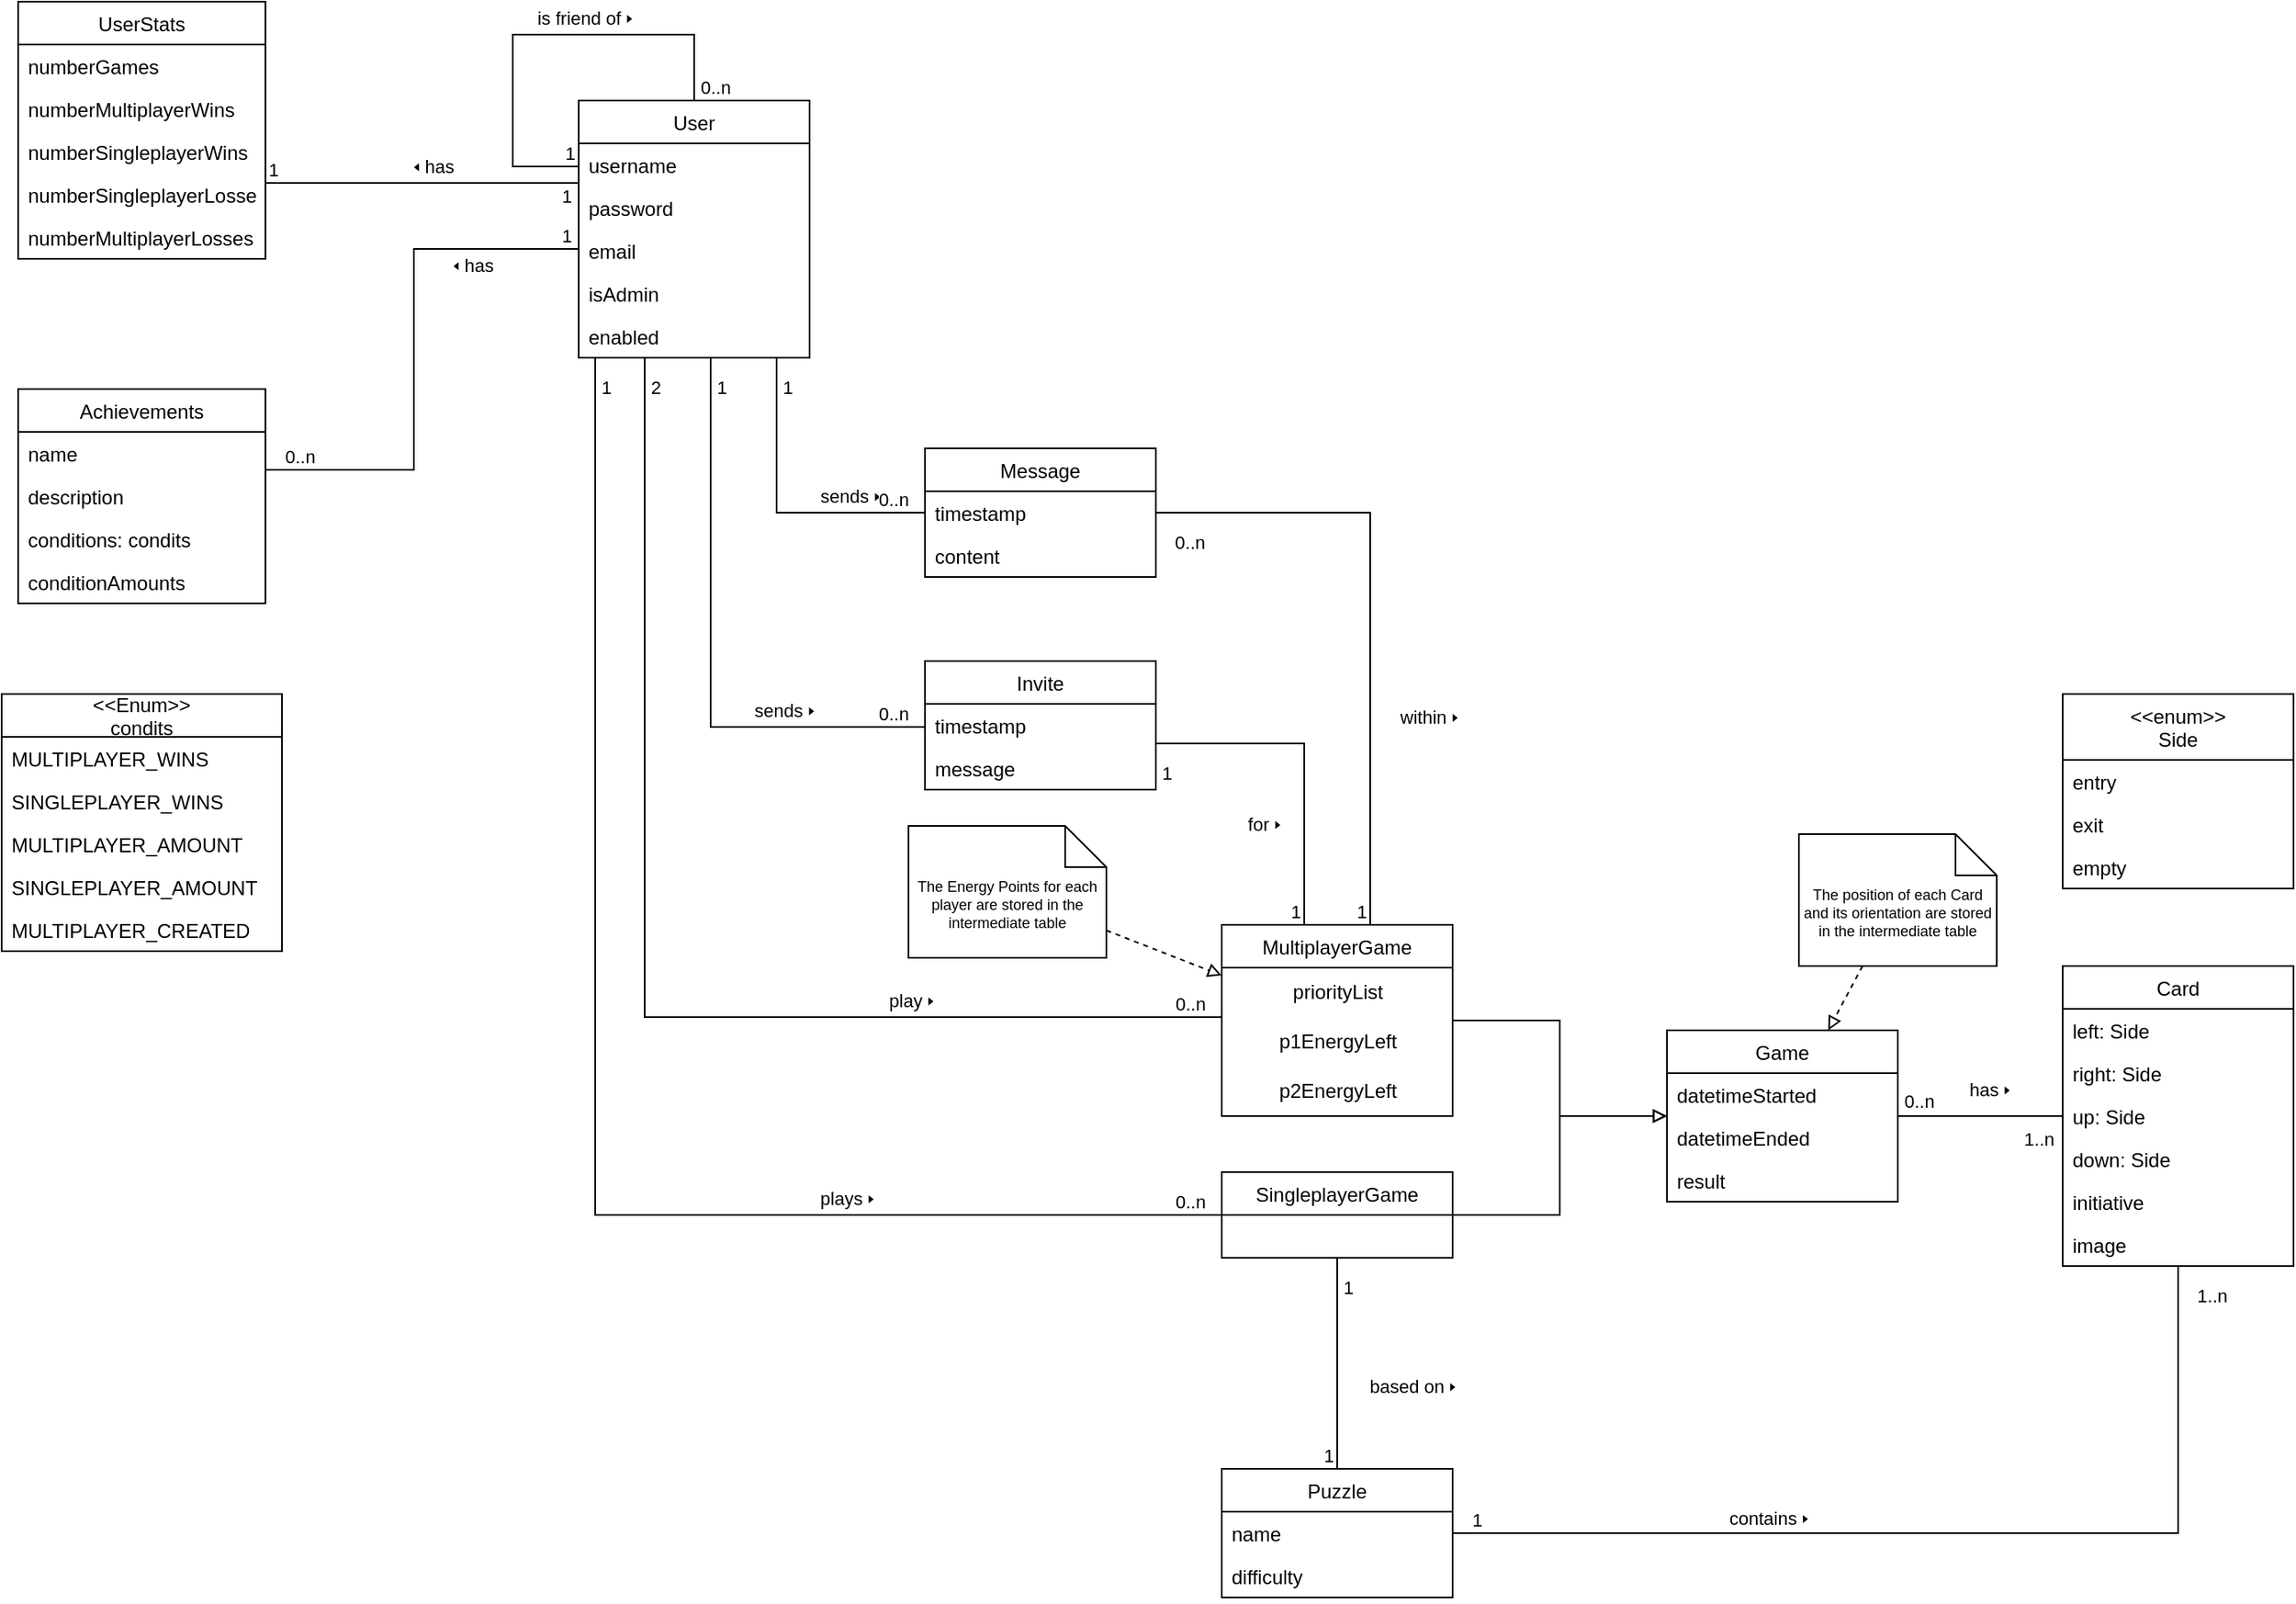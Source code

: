 <mxfile version="20.3.0" type="device"><diagram name="Page-1" id="9f46799a-70d6-7492-0946-bef42562c5a5"><mxGraphModel dx="2062" dy="1233" grid="1" gridSize="10" guides="1" tooltips="1" connect="1" arrows="1" fold="1" page="1" pageScale="1" pageWidth="1654" pageHeight="1169" background="none" math="0" shadow="0"><root><mxCell id="0"/><mxCell id="1" parent="0"/><mxCell id="_6PCNJFEH1wQd3BErr_e-1" value="User" style="swimlane;fontStyle=0;childLayout=stackLayout;horizontal=1;startSize=26;fillColor=none;horizontalStack=0;resizeParent=1;resizeParentMax=0;resizeLast=0;collapsible=1;marginBottom=0;" parent="1" vertex="1"><mxGeometry x="510" y="90" width="140" height="156" as="geometry"/></mxCell><mxCell id="_6PCNJFEH1wQd3BErr_e-2" value="username" style="text;strokeColor=none;fillColor=none;align=left;verticalAlign=top;spacingLeft=4;spacingRight=4;overflow=hidden;rotatable=0;points=[[0,0.5],[1,0.5]];portConstraint=eastwest;" parent="_6PCNJFEH1wQd3BErr_e-1" vertex="1"><mxGeometry y="26" width="140" height="26" as="geometry"/></mxCell><mxCell id="_6PCNJFEH1wQd3BErr_e-3" value="password" style="text;strokeColor=none;fillColor=none;align=left;verticalAlign=top;spacingLeft=4;spacingRight=4;overflow=hidden;rotatable=0;points=[[0,0.5],[1,0.5]];portConstraint=eastwest;" parent="_6PCNJFEH1wQd3BErr_e-1" vertex="1"><mxGeometry y="52" width="140" height="26" as="geometry"/></mxCell><mxCell id="_6PCNJFEH1wQd3BErr_e-4" value="email" style="text;strokeColor=none;fillColor=none;align=left;verticalAlign=top;spacingLeft=4;spacingRight=4;overflow=hidden;rotatable=0;points=[[0,0.5],[1,0.5]];portConstraint=eastwest;" parent="_6PCNJFEH1wQd3BErr_e-1" vertex="1"><mxGeometry y="78" width="140" height="26" as="geometry"/></mxCell><mxCell id="hKSJWAl15pmTPJThJru6-10" value="isAdmin" style="text;strokeColor=none;fillColor=none;align=left;verticalAlign=top;spacingLeft=4;spacingRight=4;overflow=hidden;rotatable=0;points=[[0,0.5],[1,0.5]];portConstraint=eastwest;" vertex="1" parent="_6PCNJFEH1wQd3BErr_e-1"><mxGeometry y="104" width="140" height="26" as="geometry"/></mxCell><mxCell id="hKSJWAl15pmTPJThJru6-11" value="enabled" style="text;strokeColor=none;fillColor=none;align=left;verticalAlign=top;spacingLeft=4;spacingRight=4;overflow=hidden;rotatable=0;points=[[0,0.5],[1,0.5]];portConstraint=eastwest;" vertex="1" parent="_6PCNJFEH1wQd3BErr_e-1"><mxGeometry y="130" width="140" height="26" as="geometry"/></mxCell><mxCell id="_6PCNJFEH1wQd3BErr_e-5" value="Game" style="swimlane;fontStyle=0;childLayout=stackLayout;horizontal=1;startSize=26;fillColor=none;horizontalStack=0;resizeParent=1;resizeParentMax=0;resizeLast=0;collapsible=1;marginBottom=0;" parent="1" vertex="1"><mxGeometry x="1170" y="654" width="140" height="104" as="geometry"/></mxCell><mxCell id="_6PCNJFEH1wQd3BErr_e-100" value="datetimeStarted" style="text;strokeColor=none;fillColor=none;align=left;verticalAlign=top;spacingLeft=4;spacingRight=4;overflow=hidden;rotatable=0;points=[[0,0.5],[1,0.5]];portConstraint=eastwest;" parent="_6PCNJFEH1wQd3BErr_e-5" vertex="1"><mxGeometry y="26" width="140" height="26" as="geometry"/></mxCell><mxCell id="_6PCNJFEH1wQd3BErr_e-101" value="datetimeEnded" style="text;strokeColor=none;fillColor=none;align=left;verticalAlign=top;spacingLeft=4;spacingRight=4;overflow=hidden;rotatable=0;points=[[0,0.5],[1,0.5]];portConstraint=eastwest;" parent="_6PCNJFEH1wQd3BErr_e-5" vertex="1"><mxGeometry y="52" width="140" height="26" as="geometry"/></mxCell><mxCell id="JjHSKxHkQwHPd5hQTrd2-25" value="result" style="text;strokeColor=none;fillColor=none;align=left;verticalAlign=top;spacingLeft=4;spacingRight=4;overflow=hidden;rotatable=0;points=[[0,0.5],[1,0.5]];portConstraint=eastwest;" parent="_6PCNJFEH1wQd3BErr_e-5" vertex="1"><mxGeometry y="78" width="140" height="26" as="geometry"/></mxCell><mxCell id="_6PCNJFEH1wQd3BErr_e-25" value="Achievements" style="swimlane;fontStyle=0;childLayout=stackLayout;horizontal=1;startSize=26;fillColor=none;horizontalStack=0;resizeParent=1;resizeParentMax=0;resizeLast=0;collapsible=1;marginBottom=0;" parent="1" vertex="1"><mxGeometry x="170" y="265" width="150" height="130" as="geometry"/></mxCell><mxCell id="_6PCNJFEH1wQd3BErr_e-26" value="name" style="text;strokeColor=none;fillColor=none;align=left;verticalAlign=top;spacingLeft=4;spacingRight=4;overflow=hidden;rotatable=0;points=[[0,0.5],[1,0.5]];portConstraint=eastwest;" parent="_6PCNJFEH1wQd3BErr_e-25" vertex="1"><mxGeometry y="26" width="150" height="26" as="geometry"/></mxCell><mxCell id="_6PCNJFEH1wQd3BErr_e-27" value="description" style="text;strokeColor=none;fillColor=none;align=left;verticalAlign=top;spacingLeft=4;spacingRight=4;overflow=hidden;rotatable=0;points=[[0,0.5],[1,0.5]];portConstraint=eastwest;" parent="_6PCNJFEH1wQd3BErr_e-25" vertex="1"><mxGeometry y="52" width="150" height="26" as="geometry"/></mxCell><mxCell id="hKSJWAl15pmTPJThJru6-2" value="conditions: condits" style="text;strokeColor=none;fillColor=none;align=left;verticalAlign=top;spacingLeft=4;spacingRight=4;overflow=hidden;rotatable=0;points=[[0,0.5],[1,0.5]];portConstraint=eastwest;" vertex="1" parent="_6PCNJFEH1wQd3BErr_e-25"><mxGeometry y="78" width="150" height="26" as="geometry"/></mxCell><mxCell id="hKSJWAl15pmTPJThJru6-3" value="conditionAmounts" style="text;strokeColor=none;fillColor=none;align=left;verticalAlign=top;spacingLeft=4;spacingRight=4;overflow=hidden;rotatable=0;points=[[0,0.5],[1,0.5]];portConstraint=eastwest;" vertex="1" parent="_6PCNJFEH1wQd3BErr_e-25"><mxGeometry y="104" width="150" height="26" as="geometry"/></mxCell><mxCell id="_6PCNJFEH1wQd3BErr_e-34" value="Card" style="swimlane;fontStyle=0;childLayout=stackLayout;horizontal=1;startSize=26;fillColor=none;horizontalStack=0;resizeParent=1;resizeParentMax=0;resizeLast=0;collapsible=1;marginBottom=0;" parent="1" vertex="1"><mxGeometry x="1410" y="615" width="140" height="182" as="geometry"/></mxCell><mxCell id="_6PCNJFEH1wQd3BErr_e-31" value="left: Side" style="text;strokeColor=none;fillColor=none;align=left;verticalAlign=top;spacingLeft=4;spacingRight=4;overflow=hidden;rotatable=0;points=[[0,0.5],[1,0.5]];portConstraint=eastwest;" parent="_6PCNJFEH1wQd3BErr_e-34" vertex="1"><mxGeometry y="26" width="140" height="26" as="geometry"/></mxCell><mxCell id="_6PCNJFEH1wQd3BErr_e-33" value="right: Side" style="text;strokeColor=none;fillColor=none;align=left;verticalAlign=top;spacingLeft=4;spacingRight=4;overflow=hidden;rotatable=0;points=[[0,0.5],[1,0.5]];portConstraint=eastwest;" parent="_6PCNJFEH1wQd3BErr_e-34" vertex="1"><mxGeometry y="52" width="140" height="26" as="geometry"/></mxCell><mxCell id="_6PCNJFEH1wQd3BErr_e-32" value="up: Side" style="text;strokeColor=none;fillColor=none;align=left;verticalAlign=top;spacingLeft=4;spacingRight=4;overflow=hidden;rotatable=0;points=[[0,0.5],[1,0.5]];portConstraint=eastwest;" parent="_6PCNJFEH1wQd3BErr_e-34" vertex="1"><mxGeometry y="78" width="140" height="26" as="geometry"/></mxCell><mxCell id="JjHSKxHkQwHPd5hQTrd2-26" value="down: Side" style="text;strokeColor=none;fillColor=none;align=left;verticalAlign=top;spacingLeft=4;spacingRight=4;overflow=hidden;rotatable=0;points=[[0,0.5],[1,0.5]];portConstraint=eastwest;" parent="_6PCNJFEH1wQd3BErr_e-34" vertex="1"><mxGeometry y="104" width="140" height="26" as="geometry"/></mxCell><mxCell id="Mr6GkI5G2z7QXhbWM9I1-65" value="initiative" style="text;strokeColor=none;fillColor=none;align=left;verticalAlign=top;spacingLeft=4;spacingRight=4;overflow=hidden;rotatable=0;points=[[0,0.5],[1,0.5]];portConstraint=eastwest;" parent="_6PCNJFEH1wQd3BErr_e-34" vertex="1"><mxGeometry y="130" width="140" height="26" as="geometry"/></mxCell><mxCell id="Mr6GkI5G2z7QXhbWM9I1-58" value="image" style="text;strokeColor=none;fillColor=none;align=left;verticalAlign=top;spacingLeft=4;spacingRight=4;overflow=hidden;rotatable=0;points=[[0,0.5],[1,0.5]];portConstraint=eastwest;" parent="_6PCNJFEH1wQd3BErr_e-34" vertex="1"><mxGeometry y="156" width="140" height="26" as="geometry"/></mxCell><mxCell id="_6PCNJFEH1wQd3BErr_e-46" value="UserStats" style="swimlane;fontStyle=0;childLayout=stackLayout;horizontal=1;startSize=26;fillColor=none;horizontalStack=0;resizeParent=1;resizeParentMax=0;resizeLast=0;collapsible=1;marginBottom=0;" parent="1" vertex="1"><mxGeometry x="170" y="30" width="150" height="156" as="geometry"/></mxCell><mxCell id="_6PCNJFEH1wQd3BErr_e-47" value="numberGames" style="text;strokeColor=none;fillColor=none;align=left;verticalAlign=top;spacingLeft=4;spacingRight=4;overflow=hidden;rotatable=0;points=[[0,0.5],[1,0.5]];portConstraint=eastwest;" parent="_6PCNJFEH1wQd3BErr_e-46" vertex="1"><mxGeometry y="26" width="150" height="26" as="geometry"/></mxCell><mxCell id="_6PCNJFEH1wQd3BErr_e-48" value="numberMultiplayerWins" style="text;strokeColor=none;fillColor=none;align=left;verticalAlign=top;spacingLeft=4;spacingRight=4;overflow=hidden;rotatable=0;points=[[0,0.5],[1,0.5]];portConstraint=eastwest;" parent="_6PCNJFEH1wQd3BErr_e-46" vertex="1"><mxGeometry y="52" width="150" height="26" as="geometry"/></mxCell><mxCell id="JjHSKxHkQwHPd5hQTrd2-10" value="numberSingleplayerWins" style="text;strokeColor=none;fillColor=none;align=left;verticalAlign=top;spacingLeft=4;spacingRight=4;overflow=hidden;rotatable=0;points=[[0,0.5],[1,0.5]];portConstraint=eastwest;" parent="_6PCNJFEH1wQd3BErr_e-46" vertex="1"><mxGeometry y="78" width="150" height="26" as="geometry"/></mxCell><mxCell id="Mr6GkI5G2z7QXhbWM9I1-50" value="numberSingleplayerLosses" style="text;strokeColor=none;fillColor=none;align=left;verticalAlign=top;spacingLeft=4;spacingRight=4;overflow=hidden;rotatable=0;points=[[0,0.5],[1,0.5]];portConstraint=eastwest;" parent="_6PCNJFEH1wQd3BErr_e-46" vertex="1"><mxGeometry y="104" width="150" height="26" as="geometry"/></mxCell><mxCell id="Mr6GkI5G2z7QXhbWM9I1-51" value="numberMultiplayerLosses" style="text;strokeColor=none;fillColor=none;align=left;verticalAlign=top;spacingLeft=4;spacingRight=4;overflow=hidden;rotatable=0;points=[[0,0.5],[1,0.5]];portConstraint=eastwest;" parent="_6PCNJFEH1wQd3BErr_e-46" vertex="1"><mxGeometry y="130" width="150" height="26" as="geometry"/></mxCell><mxCell id="_6PCNJFEH1wQd3BErr_e-78" value="Invite" style="swimlane;fontStyle=0;childLayout=stackLayout;horizontal=1;startSize=26;fillColor=none;horizontalStack=0;resizeParent=1;resizeParentMax=0;resizeLast=0;collapsible=1;marginBottom=0;" parent="1" vertex="1"><mxGeometry x="720" y="430" width="140" height="78" as="geometry"/></mxCell><mxCell id="_6PCNJFEH1wQd3BErr_e-79" value="timestamp" style="text;strokeColor=none;fillColor=none;align=left;verticalAlign=top;spacingLeft=4;spacingRight=4;overflow=hidden;rotatable=0;points=[[0,0.5],[1,0.5]];portConstraint=eastwest;" parent="_6PCNJFEH1wQd3BErr_e-78" vertex="1"><mxGeometry y="26" width="140" height="26" as="geometry"/></mxCell><mxCell id="JjHSKxHkQwHPd5hQTrd2-3" value="message" style="text;strokeColor=none;fillColor=none;align=left;verticalAlign=top;spacingLeft=4;spacingRight=4;overflow=hidden;rotatable=0;points=[[0,0.5],[1,0.5]];portConstraint=eastwest;" parent="_6PCNJFEH1wQd3BErr_e-78" vertex="1"><mxGeometry y="52" width="140" height="26" as="geometry"/></mxCell><mxCell id="_6PCNJFEH1wQd3BErr_e-83" value="Message" style="swimlane;fontStyle=0;childLayout=stackLayout;horizontal=1;startSize=26;fillColor=none;horizontalStack=0;resizeParent=1;resizeParentMax=0;resizeLast=0;collapsible=1;marginBottom=0;" parent="1" vertex="1"><mxGeometry x="720" y="301" width="140" height="78" as="geometry"/></mxCell><mxCell id="_6PCNJFEH1wQd3BErr_e-84" value="timestamp" style="text;strokeColor=none;fillColor=none;align=left;verticalAlign=top;spacingLeft=4;spacingRight=4;overflow=hidden;rotatable=0;points=[[0,0.5],[1,0.5]];portConstraint=eastwest;" parent="_6PCNJFEH1wQd3BErr_e-83" vertex="1"><mxGeometry y="26" width="140" height="26" as="geometry"/></mxCell><mxCell id="_6PCNJFEH1wQd3BErr_e-85" value="content" style="text;strokeColor=none;fillColor=none;align=left;verticalAlign=top;spacingLeft=4;spacingRight=4;overflow=hidden;rotatable=0;points=[[0,0.5],[1,0.5]];portConstraint=eastwest;" parent="_6PCNJFEH1wQd3BErr_e-83" vertex="1"><mxGeometry y="52" width="140" height="26" as="geometry"/></mxCell><mxCell id="JjHSKxHkQwHPd5hQTrd2-18" style="edgeStyle=orthogonalEdgeStyle;rounded=0;orthogonalLoop=1;jettySize=auto;html=1;endArrow=block;endFill=0;" parent="1" source="_6PCNJFEH1wQd3BErr_e-95" target="_6PCNJFEH1wQd3BErr_e-5" edge="1"><mxGeometry relative="1" as="geometry"/></mxCell><mxCell id="_6PCNJFEH1wQd3BErr_e-95" value="SingleplayerGame" style="swimlane;fontStyle=0;childLayout=stackLayout;horizontal=1;startSize=26;fillColor=none;horizontalStack=0;resizeParent=1;resizeParentMax=0;resizeLast=0;collapsible=1;marginBottom=0;" parent="1" vertex="1"><mxGeometry x="900" y="740" width="140" height="52" as="geometry"/></mxCell><mxCell id="JjHSKxHkQwHPd5hQTrd2-17" style="edgeStyle=orthogonalEdgeStyle;rounded=0;orthogonalLoop=1;jettySize=auto;html=1;exitX=1;exitY=0.5;exitDx=0;exitDy=0;endArrow=block;endFill=0;" parent="1" source="_6PCNJFEH1wQd3BErr_e-99" target="_6PCNJFEH1wQd3BErr_e-5" edge="1"><mxGeometry relative="1" as="geometry"/></mxCell><mxCell id="_6PCNJFEH1wQd3BErr_e-99" value="MultiplayerGame" style="swimlane;fontStyle=0;childLayout=stackLayout;horizontal=1;startSize=26;fillColor=none;horizontalStack=0;resizeParent=1;resizeParentMax=0;resizeLast=0;collapsible=1;marginBottom=0;" parent="1" vertex="1"><mxGeometry x="900" y="590" width="140" height="116" as="geometry"/></mxCell><mxCell id="hKSJWAl15pmTPJThJru6-16" value="priorityList" style="text;html=1;align=center;verticalAlign=middle;resizable=0;points=[];autosize=1;strokeColor=none;fillColor=none;" vertex="1" parent="_6PCNJFEH1wQd3BErr_e-99"><mxGeometry y="26" width="140" height="30" as="geometry"/></mxCell><mxCell id="hKSJWAl15pmTPJThJru6-17" value="p1EnergyLeft" style="text;html=1;align=center;verticalAlign=middle;resizable=0;points=[];autosize=1;strokeColor=none;fillColor=none;" vertex="1" parent="_6PCNJFEH1wQd3BErr_e-99"><mxGeometry y="56" width="140" height="30" as="geometry"/></mxCell><mxCell id="hKSJWAl15pmTPJThJru6-18" value="p2EnergyLeft" style="text;html=1;align=center;verticalAlign=middle;resizable=0;points=[];autosize=1;strokeColor=none;fillColor=none;" vertex="1" parent="_6PCNJFEH1wQd3BErr_e-99"><mxGeometry y="86" width="140" height="30" as="geometry"/></mxCell><mxCell id="_6PCNJFEH1wQd3BErr_e-110" value="Puzzle" style="swimlane;fontStyle=0;childLayout=stackLayout;horizontal=1;startSize=26;fillColor=none;horizontalStack=0;resizeParent=1;resizeParentMax=0;resizeLast=0;collapsible=1;marginBottom=0;" parent="1" vertex="1"><mxGeometry x="900" y="920" width="140" height="78" as="geometry"/></mxCell><mxCell id="_6PCNJFEH1wQd3BErr_e-111" value="name" style="text;strokeColor=none;fillColor=none;align=left;verticalAlign=top;spacingLeft=4;spacingRight=4;overflow=hidden;rotatable=0;points=[[0,0.5],[1,0.5]];portConstraint=eastwest;" parent="_6PCNJFEH1wQd3BErr_e-110" vertex="1"><mxGeometry y="26" width="140" height="26" as="geometry"/></mxCell><mxCell id="_6PCNJFEH1wQd3BErr_e-112" value="difficulty" style="text;strokeColor=none;fillColor=none;align=left;verticalAlign=top;spacingLeft=4;spacingRight=4;overflow=hidden;rotatable=0;points=[[0,0.5],[1,0.5]];portConstraint=eastwest;" parent="_6PCNJFEH1wQd3BErr_e-110" vertex="1"><mxGeometry y="52" width="140" height="26" as="geometry"/></mxCell><mxCell id="Mr6GkI5G2z7QXhbWM9I1-10" value="&lt;div&gt;　🢐 has　 &lt;/div&gt;" style="endArrow=none;html=1;edgeStyle=orthogonalEdgeStyle;rounded=0;" parent="1" edge="1"><mxGeometry y="10" relative="1" as="geometry"><mxPoint x="320" y="150" as="sourcePoint"/><mxPoint x="510" y="150.5" as="targetPoint"/><Array as="points"><mxPoint x="320" y="140"/><mxPoint x="510" y="140"/></Array><mxPoint as="offset"/></mxGeometry></mxCell><mxCell id="Mr6GkI5G2z7QXhbWM9I1-11" value="1" style="edgeLabel;resizable=0;html=1;align=left;verticalAlign=bottom;" parent="Mr6GkI5G2z7QXhbWM9I1-10" connectable="0" vertex="1"><mxGeometry x="-1" relative="1" as="geometry"><mxPoint y="-10" as="offset"/></mxGeometry></mxCell><mxCell id="Mr6GkI5G2z7QXhbWM9I1-12" value="1" style="edgeLabel;resizable=0;html=1;align=right;verticalAlign=bottom;" parent="Mr6GkI5G2z7QXhbWM9I1-10" connectable="0" vertex="1"><mxGeometry x="1" relative="1" as="geometry"><mxPoint x="-4" y="6" as="offset"/></mxGeometry></mxCell><mxCell id="Mr6GkI5G2z7QXhbWM9I1-13" value="&lt;div&gt;　🢐 has　 &lt;/div&gt;" style="endArrow=none;html=1;edgeStyle=orthogonalEdgeStyle;rounded=0;" parent="1" source="_6PCNJFEH1wQd3BErr_e-25" target="_6PCNJFEH1wQd3BErr_e-1" edge="1"><mxGeometry x="0.568" y="-10" relative="1" as="geometry"><mxPoint x="220" y="172.0" as="sourcePoint"/><mxPoint x="520" y="172.0" as="targetPoint"/><Array as="points"><mxPoint x="410" y="314"/><mxPoint x="410" y="180"/></Array><mxPoint as="offset"/></mxGeometry></mxCell><mxCell id="Mr6GkI5G2z7QXhbWM9I1-14" value="0..n" style="edgeLabel;resizable=0;html=1;align=left;verticalAlign=bottom;" parent="Mr6GkI5G2z7QXhbWM9I1-13" connectable="0" vertex="1"><mxGeometry x="-1" relative="1" as="geometry"><mxPoint x="10" as="offset"/></mxGeometry></mxCell><mxCell id="Mr6GkI5G2z7QXhbWM9I1-15" value="1" style="edgeLabel;resizable=0;html=1;align=right;verticalAlign=bottom;" parent="Mr6GkI5G2z7QXhbWM9I1-13" connectable="0" vertex="1"><mxGeometry x="1" relative="1" as="geometry"><mxPoint x="-4" as="offset"/></mxGeometry></mxCell><mxCell id="Mr6GkI5G2z7QXhbWM9I1-25" value="&lt;div&gt;　sends 🢒　 &lt;/div&gt;" style="endArrow=none;html=1;edgeStyle=orthogonalEdgeStyle;rounded=0;" parent="1" source="_6PCNJFEH1wQd3BErr_e-83" target="_6PCNJFEH1wQd3BErr_e-1" edge="1"><mxGeometry x="-0.444" y="-10" relative="1" as="geometry"><mxPoint x="200" y="513.004" as="sourcePoint"/><mxPoint x="500" y="379.004" as="targetPoint"/><Array as="points"><mxPoint x="630" y="340"/></Array><mxPoint as="offset"/></mxGeometry></mxCell><mxCell id="Mr6GkI5G2z7QXhbWM9I1-26" value="0..n" style="edgeLabel;resizable=0;html=1;align=left;verticalAlign=bottom;" parent="Mr6GkI5G2z7QXhbWM9I1-25" connectable="0" vertex="1"><mxGeometry x="-1" relative="1" as="geometry"><mxPoint x="-30" as="offset"/></mxGeometry></mxCell><mxCell id="Mr6GkI5G2z7QXhbWM9I1-27" value="1" style="edgeLabel;resizable=0;html=1;align=right;verticalAlign=bottom;" parent="Mr6GkI5G2z7QXhbWM9I1-25" connectable="0" vertex="1"><mxGeometry x="1" relative="1" as="geometry"><mxPoint x="10" y="26" as="offset"/></mxGeometry></mxCell><mxCell id="Mr6GkI5G2z7QXhbWM9I1-28" value="&lt;div&gt;　sends 🢒　 &lt;/div&gt;" style="endArrow=none;html=1;edgeStyle=orthogonalEdgeStyle;rounded=0;" parent="1" source="_6PCNJFEH1wQd3BErr_e-78" target="_6PCNJFEH1wQd3BErr_e-1" edge="1"><mxGeometry x="-0.482" y="-10" relative="1" as="geometry"><mxPoint x="730" y="350.034" as="sourcePoint"/><mxPoint x="640.034" y="224" as="targetPoint"/><Array as="points"><mxPoint x="590" y="470"/></Array><mxPoint as="offset"/></mxGeometry></mxCell><mxCell id="Mr6GkI5G2z7QXhbWM9I1-29" value="0..n" style="edgeLabel;resizable=0;html=1;align=left;verticalAlign=bottom;" parent="Mr6GkI5G2z7QXhbWM9I1-28" connectable="0" vertex="1"><mxGeometry x="-1" relative="1" as="geometry"><mxPoint x="-30" as="offset"/></mxGeometry></mxCell><mxCell id="Mr6GkI5G2z7QXhbWM9I1-30" value="1" style="edgeLabel;resizable=0;html=1;align=right;verticalAlign=bottom;" parent="Mr6GkI5G2z7QXhbWM9I1-28" connectable="0" vertex="1"><mxGeometry x="1" relative="1" as="geometry"><mxPoint x="10" y="26" as="offset"/></mxGeometry></mxCell><mxCell id="Mr6GkI5G2z7QXhbWM9I1-32" value="&lt;div&gt;　is friend of 🢒　 &lt;/div&gt;" style="endArrow=none;html=1;edgeStyle=orthogonalEdgeStyle;rounded=0;" parent="1" source="_6PCNJFEH1wQd3BErr_e-1" target="_6PCNJFEH1wQd3BErr_e-1" edge="1"><mxGeometry x="-0.172" y="-10" relative="1" as="geometry"><mxPoint x="220" y="324.034" as="sourcePoint"/><mxPoint x="520" y="190.034" as="targetPoint"/><Array as="points"><mxPoint x="580" y="50"/><mxPoint x="470" y="50"/><mxPoint x="470" y="130"/></Array><mxPoint as="offset"/></mxGeometry></mxCell><mxCell id="Mr6GkI5G2z7QXhbWM9I1-33" value="0..n" style="edgeLabel;resizable=0;html=1;align=left;verticalAlign=bottom;" parent="Mr6GkI5G2z7QXhbWM9I1-32" connectable="0" vertex="1"><mxGeometry x="-1" relative="1" as="geometry"><mxPoint x="2" as="offset"/></mxGeometry></mxCell><mxCell id="Mr6GkI5G2z7QXhbWM9I1-34" value="1" style="edgeLabel;resizable=0;html=1;align=right;verticalAlign=bottom;" parent="Mr6GkI5G2z7QXhbWM9I1-32" connectable="0" vertex="1"><mxGeometry x="1" relative="1" as="geometry"><mxPoint x="-2" as="offset"/></mxGeometry></mxCell><mxCell id="Mr6GkI5G2z7QXhbWM9I1-35" value="&lt;div&gt;　play 🢒　 &lt;/div&gt;" style="endArrow=none;html=1;edgeStyle=orthogonalEdgeStyle;rounded=0;" parent="1" source="_6PCNJFEH1wQd3BErr_e-99" target="_6PCNJFEH1wQd3BErr_e-1" edge="1"><mxGeometry x="-0.482" y="-10" relative="1" as="geometry"><mxPoint x="599.97" y="566.034" as="sourcePoint"/><mxPoint x="470.004" y="310" as="targetPoint"/><Array as="points"><mxPoint x="550" y="646"/></Array><mxPoint as="offset"/></mxGeometry></mxCell><mxCell id="Mr6GkI5G2z7QXhbWM9I1-36" value="0..n" style="edgeLabel;resizable=0;html=1;align=left;verticalAlign=bottom;" parent="Mr6GkI5G2z7QXhbWM9I1-35" connectable="0" vertex="1"><mxGeometry x="-1" relative="1" as="geometry"><mxPoint x="-30" as="offset"/></mxGeometry></mxCell><mxCell id="Mr6GkI5G2z7QXhbWM9I1-37" value="2" style="edgeLabel;resizable=0;html=1;align=right;verticalAlign=bottom;" parent="Mr6GkI5G2z7QXhbWM9I1-35" connectable="0" vertex="1"><mxGeometry x="1" relative="1" as="geometry"><mxPoint x="10" y="26" as="offset"/></mxGeometry></mxCell><mxCell id="Mr6GkI5G2z7QXhbWM9I1-38" value="&lt;div&gt;　plays 🢒　 &lt;/div&gt;" style="endArrow=none;html=1;edgeStyle=orthogonalEdgeStyle;rounded=0;" parent="1" source="_6PCNJFEH1wQd3BErr_e-95" target="_6PCNJFEH1wQd3BErr_e-1" edge="1"><mxGeometry x="-0.482" y="-10" relative="1" as="geometry"><mxPoint x="910" y="656.034" as="sourcePoint"/><mxPoint x="560.034" y="224" as="targetPoint"/><Array as="points"><mxPoint x="520" y="766"/></Array><mxPoint as="offset"/></mxGeometry></mxCell><mxCell id="Mr6GkI5G2z7QXhbWM9I1-39" value="0..n" style="edgeLabel;resizable=0;html=1;align=left;verticalAlign=bottom;" parent="Mr6GkI5G2z7QXhbWM9I1-38" connectable="0" vertex="1"><mxGeometry x="-1" relative="1" as="geometry"><mxPoint x="-30" as="offset"/></mxGeometry></mxCell><mxCell id="Mr6GkI5G2z7QXhbWM9I1-40" value="1" style="edgeLabel;resizable=0;html=1;align=right;verticalAlign=bottom;" parent="Mr6GkI5G2z7QXhbWM9I1-38" connectable="0" vertex="1"><mxGeometry x="1" relative="1" as="geometry"><mxPoint x="10" y="26" as="offset"/></mxGeometry></mxCell><mxCell id="Mr6GkI5G2z7QXhbWM9I1-41" value="&lt;div&gt;　within 🢒　 &lt;/div&gt;" style="endArrow=none;html=1;edgeStyle=orthogonalEdgeStyle;rounded=0;" parent="1" source="_6PCNJFEH1wQd3BErr_e-99" target="_6PCNJFEH1wQd3BErr_e-83" edge="1"><mxGeometry x="-0.333" y="-30" relative="1" as="geometry"><mxPoint x="1029.97" y="456.034" as="sourcePoint"/><mxPoint x="940.004" y="330" as="targetPoint"/><Array as="points"><mxPoint x="990" y="340"/></Array><mxPoint as="offset"/></mxGeometry></mxCell><mxCell id="Mr6GkI5G2z7QXhbWM9I1-42" value="1" style="edgeLabel;resizable=0;html=1;align=left;verticalAlign=bottom;" parent="Mr6GkI5G2z7QXhbWM9I1-41" connectable="0" vertex="1"><mxGeometry x="-1" relative="1" as="geometry"><mxPoint x="-10" as="offset"/></mxGeometry></mxCell><mxCell id="Mr6GkI5G2z7QXhbWM9I1-43" value="0..n" style="edgeLabel;resizable=0;html=1;align=right;verticalAlign=bottom;" parent="Mr6GkI5G2z7QXhbWM9I1-41" connectable="0" vertex="1"><mxGeometry x="1" relative="1" as="geometry"><mxPoint x="30" y="26" as="offset"/></mxGeometry></mxCell><mxCell id="Mr6GkI5G2z7QXhbWM9I1-44" value="&lt;div&gt;　for 🢒　 &lt;/div&gt;" style="endArrow=none;html=1;edgeStyle=orthogonalEdgeStyle;rounded=0;" parent="1" source="_6PCNJFEH1wQd3BErr_e-99" target="_6PCNJFEH1wQd3BErr_e-78" edge="1"><mxGeometry x="-0.391" y="30" relative="1" as="geometry"><mxPoint x="1000.034" y="630" as="sourcePoint"/><mxPoint x="870" y="350.034" as="targetPoint"/><Array as="points"><mxPoint x="950" y="480"/></Array><mxPoint as="offset"/></mxGeometry></mxCell><mxCell id="Mr6GkI5G2z7QXhbWM9I1-45" value="1" style="edgeLabel;resizable=0;html=1;align=left;verticalAlign=bottom;" parent="Mr6GkI5G2z7QXhbWM9I1-44" connectable="0" vertex="1"><mxGeometry x="-1" relative="1" as="geometry"><mxPoint x="-10" as="offset"/></mxGeometry></mxCell><mxCell id="Mr6GkI5G2z7QXhbWM9I1-46" value="1" style="edgeLabel;resizable=0;html=1;align=right;verticalAlign=bottom;" parent="Mr6GkI5G2z7QXhbWM9I1-44" connectable="0" vertex="1"><mxGeometry x="1" relative="1" as="geometry"><mxPoint x="10" y="26" as="offset"/></mxGeometry></mxCell><mxCell id="Mr6GkI5G2z7QXhbWM9I1-47" value="&lt;div&gt;　based on 🢒　 &lt;/div&gt;" style="endArrow=none;html=1;edgeStyle=orthogonalEdgeStyle;rounded=0;" parent="1" source="_6PCNJFEH1wQd3BErr_e-110" target="_6PCNJFEH1wQd3BErr_e-95" edge="1"><mxGeometry x="-0.219" y="-40" relative="1" as="geometry"><mxPoint x="910" y="776.034" as="sourcePoint"/><mxPoint x="530.034" y="224" as="targetPoint"/><Array as="points"><mxPoint x="970" y="830"/><mxPoint x="970" y="830"/></Array><mxPoint as="offset"/></mxGeometry></mxCell><mxCell id="Mr6GkI5G2z7QXhbWM9I1-48" value="1" style="edgeLabel;resizable=0;html=1;align=left;verticalAlign=bottom;" parent="Mr6GkI5G2z7QXhbWM9I1-47" connectable="0" vertex="1"><mxGeometry x="-1" relative="1" as="geometry"><mxPoint x="-10" as="offset"/></mxGeometry></mxCell><mxCell id="Mr6GkI5G2z7QXhbWM9I1-49" value="1" style="edgeLabel;resizable=0;html=1;align=right;verticalAlign=bottom;" parent="Mr6GkI5G2z7QXhbWM9I1-47" connectable="0" vertex="1"><mxGeometry x="1" relative="1" as="geometry"><mxPoint x="10" y="26" as="offset"/></mxGeometry></mxCell><mxCell id="Mr6GkI5G2z7QXhbWM9I1-52" value="&lt;div&gt;　contains 🢒　 &lt;/div&gt;" style="endArrow=none;html=1;edgeStyle=orthogonalEdgeStyle;rounded=0;" parent="1" source="_6PCNJFEH1wQd3BErr_e-110" target="_6PCNJFEH1wQd3BErr_e-34" edge="1"><mxGeometry x="-0.382" y="9" relative="1" as="geometry"><mxPoint x="1300.004" y="978" as="sourcePoint"/><mxPoint x="1300.004" y="850" as="targetPoint"/><Array as="points"/><mxPoint as="offset"/></mxGeometry></mxCell><mxCell id="Mr6GkI5G2z7QXhbWM9I1-53" value="1" style="edgeLabel;resizable=0;html=1;align=left;verticalAlign=bottom;" parent="Mr6GkI5G2z7QXhbWM9I1-52" connectable="0" vertex="1"><mxGeometry x="-1" relative="1" as="geometry"><mxPoint x="10" as="offset"/></mxGeometry></mxCell><mxCell id="Mr6GkI5G2z7QXhbWM9I1-54" value="1..n" style="edgeLabel;resizable=0;html=1;align=right;verticalAlign=bottom;" parent="Mr6GkI5G2z7QXhbWM9I1-52" connectable="0" vertex="1"><mxGeometry x="1" relative="1" as="geometry"><mxPoint x="30" y="26" as="offset"/></mxGeometry></mxCell><mxCell id="Mr6GkI5G2z7QXhbWM9I1-55" value="&lt;div&gt;　has 🢒　 &lt;/div&gt;" style="endArrow=none;html=1;edgeStyle=orthogonalEdgeStyle;rounded=0;" parent="1" source="_6PCNJFEH1wQd3BErr_e-5" target="_6PCNJFEH1wQd3BErr_e-34" edge="1"><mxGeometry y="16" relative="1" as="geometry"><mxPoint x="1050" y="969.0" as="sourcePoint"/><mxPoint x="1410.034" y="781" as="targetPoint"/><Array as="points"/><mxPoint as="offset"/></mxGeometry></mxCell><mxCell id="Mr6GkI5G2z7QXhbWM9I1-56" value="0..n" style="edgeLabel;resizable=0;html=1;align=left;verticalAlign=bottom;" parent="Mr6GkI5G2z7QXhbWM9I1-55" connectable="0" vertex="1"><mxGeometry x="-1" relative="1" as="geometry"><mxPoint x="2" y="-1" as="offset"/></mxGeometry></mxCell><mxCell id="Mr6GkI5G2z7QXhbWM9I1-57" value="1..n" style="edgeLabel;resizable=0;html=1;align=right;verticalAlign=bottom;" parent="Mr6GkI5G2z7QXhbWM9I1-55" connectable="0" vertex="1"><mxGeometry x="1" relative="1" as="geometry"><mxPoint x="-5" y="22" as="offset"/></mxGeometry></mxCell><mxCell id="Mr6GkI5G2z7QXhbWM9I1-59" value="&lt;&lt;enum&gt;&gt;&#10;Side" style="swimlane;fontStyle=0;childLayout=stackLayout;horizontal=1;startSize=40;fillColor=none;horizontalStack=0;resizeParent=1;resizeParentMax=0;resizeLast=0;collapsible=1;marginBottom=0;" parent="1" vertex="1"><mxGeometry x="1410" y="450" width="140" height="118" as="geometry"/></mxCell><mxCell id="Mr6GkI5G2z7QXhbWM9I1-60" value="entry" style="text;strokeColor=none;fillColor=none;align=left;verticalAlign=top;spacingLeft=4;spacingRight=4;overflow=hidden;rotatable=0;points=[[0,0.5],[1,0.5]];portConstraint=eastwest;" parent="Mr6GkI5G2z7QXhbWM9I1-59" vertex="1"><mxGeometry y="40" width="140" height="26" as="geometry"/></mxCell><mxCell id="Mr6GkI5G2z7QXhbWM9I1-61" value="exit" style="text;strokeColor=none;fillColor=none;align=left;verticalAlign=top;spacingLeft=4;spacingRight=4;overflow=hidden;rotatable=0;points=[[0,0.5],[1,0.5]];portConstraint=eastwest;" parent="Mr6GkI5G2z7QXhbWM9I1-59" vertex="1"><mxGeometry y="66" width="140" height="26" as="geometry"/></mxCell><mxCell id="Mr6GkI5G2z7QXhbWM9I1-62" value="empty" style="text;strokeColor=none;fillColor=none;align=left;verticalAlign=top;spacingLeft=4;spacingRight=4;overflow=hidden;rotatable=0;points=[[0,0.5],[1,0.5]];portConstraint=eastwest;" parent="Mr6GkI5G2z7QXhbWM9I1-59" vertex="1"><mxGeometry y="92" width="140" height="26" as="geometry"/></mxCell><mxCell id="Mr6GkI5G2z7QXhbWM9I1-68" style="rounded=0;orthogonalLoop=1;jettySize=auto;html=1;fontSize=9;endArrow=block;endFill=0;dashed=1;" parent="1" source="Mr6GkI5G2z7QXhbWM9I1-66" target="_6PCNJFEH1wQd3BErr_e-99" edge="1"><mxGeometry relative="1" as="geometry"/></mxCell><mxCell id="Mr6GkI5G2z7QXhbWM9I1-66" value="The Energy Points for each player are stored in the intermediate table" style="shape=note2;boundedLbl=1;whiteSpace=wrap;html=1;size=25;verticalAlign=top;align=center;fontSize=9;" parent="1" vertex="1"><mxGeometry x="710" y="530" width="120" height="80" as="geometry"/></mxCell><mxCell id="Mr6GkI5G2z7QXhbWM9I1-70" style="edgeStyle=none;rounded=0;orthogonalLoop=1;jettySize=auto;html=1;dashed=1;fontSize=9;endArrow=block;endFill=0;" parent="1" source="Mr6GkI5G2z7QXhbWM9I1-69" target="_6PCNJFEH1wQd3BErr_e-5" edge="1"><mxGeometry relative="1" as="geometry"/></mxCell><mxCell id="Mr6GkI5G2z7QXhbWM9I1-69" value="The position of each Card and its orientation are stored in the intermediate table" style="shape=note2;boundedLbl=1;whiteSpace=wrap;html=1;size=25;verticalAlign=top;align=center;fontSize=9;" parent="1" vertex="1"><mxGeometry x="1250" y="535" width="120" height="80" as="geometry"/></mxCell><mxCell id="hKSJWAl15pmTPJThJru6-4" value="&lt;&lt;Enum&gt;&gt;&#10;condits" style="swimlane;fontStyle=0;childLayout=stackLayout;horizontal=1;startSize=26;fillColor=none;horizontalStack=0;resizeParent=1;resizeParentMax=0;resizeLast=0;collapsible=1;marginBottom=0;" vertex="1" parent="1"><mxGeometry x="160" y="450" width="170" height="156" as="geometry"/></mxCell><mxCell id="hKSJWAl15pmTPJThJru6-5" value="MULTIPLAYER_WINS" style="text;strokeColor=none;fillColor=none;align=left;verticalAlign=top;spacingLeft=4;spacingRight=4;overflow=hidden;rotatable=0;points=[[0,0.5],[1,0.5]];portConstraint=eastwest;" vertex="1" parent="hKSJWAl15pmTPJThJru6-4"><mxGeometry y="26" width="170" height="26" as="geometry"/></mxCell><mxCell id="hKSJWAl15pmTPJThJru6-6" value="SINGLEPLAYER_WINS" style="text;strokeColor=none;fillColor=none;align=left;verticalAlign=top;spacingLeft=4;spacingRight=4;overflow=hidden;rotatable=0;points=[[0,0.5],[1,0.5]];portConstraint=eastwest;" vertex="1" parent="hKSJWAl15pmTPJThJru6-4"><mxGeometry y="52" width="170" height="26" as="geometry"/></mxCell><mxCell id="hKSJWAl15pmTPJThJru6-7" value="MULTIPLAYER_AMOUNT" style="text;strokeColor=none;fillColor=none;align=left;verticalAlign=top;spacingLeft=4;spacingRight=4;overflow=hidden;rotatable=0;points=[[0,0.5],[1,0.5]];portConstraint=eastwest;" vertex="1" parent="hKSJWAl15pmTPJThJru6-4"><mxGeometry y="78" width="170" height="26" as="geometry"/></mxCell><mxCell id="hKSJWAl15pmTPJThJru6-8" value="SINGLEPLAYER_AMOUNT" style="text;strokeColor=none;fillColor=none;align=left;verticalAlign=top;spacingLeft=4;spacingRight=4;overflow=hidden;rotatable=0;points=[[0,0.5],[1,0.5]];portConstraint=eastwest;" vertex="1" parent="hKSJWAl15pmTPJThJru6-4"><mxGeometry y="104" width="170" height="26" as="geometry"/></mxCell><mxCell id="hKSJWAl15pmTPJThJru6-9" value="MULTIPLAYER_CREATED" style="text;strokeColor=none;fillColor=none;align=left;verticalAlign=top;spacingLeft=4;spacingRight=4;overflow=hidden;rotatable=0;points=[[0,0.5],[1,0.5]];portConstraint=eastwest;" vertex="1" parent="hKSJWAl15pmTPJThJru6-4"><mxGeometry y="130" width="170" height="26" as="geometry"/></mxCell></root></mxGraphModel></diagram></mxfile>